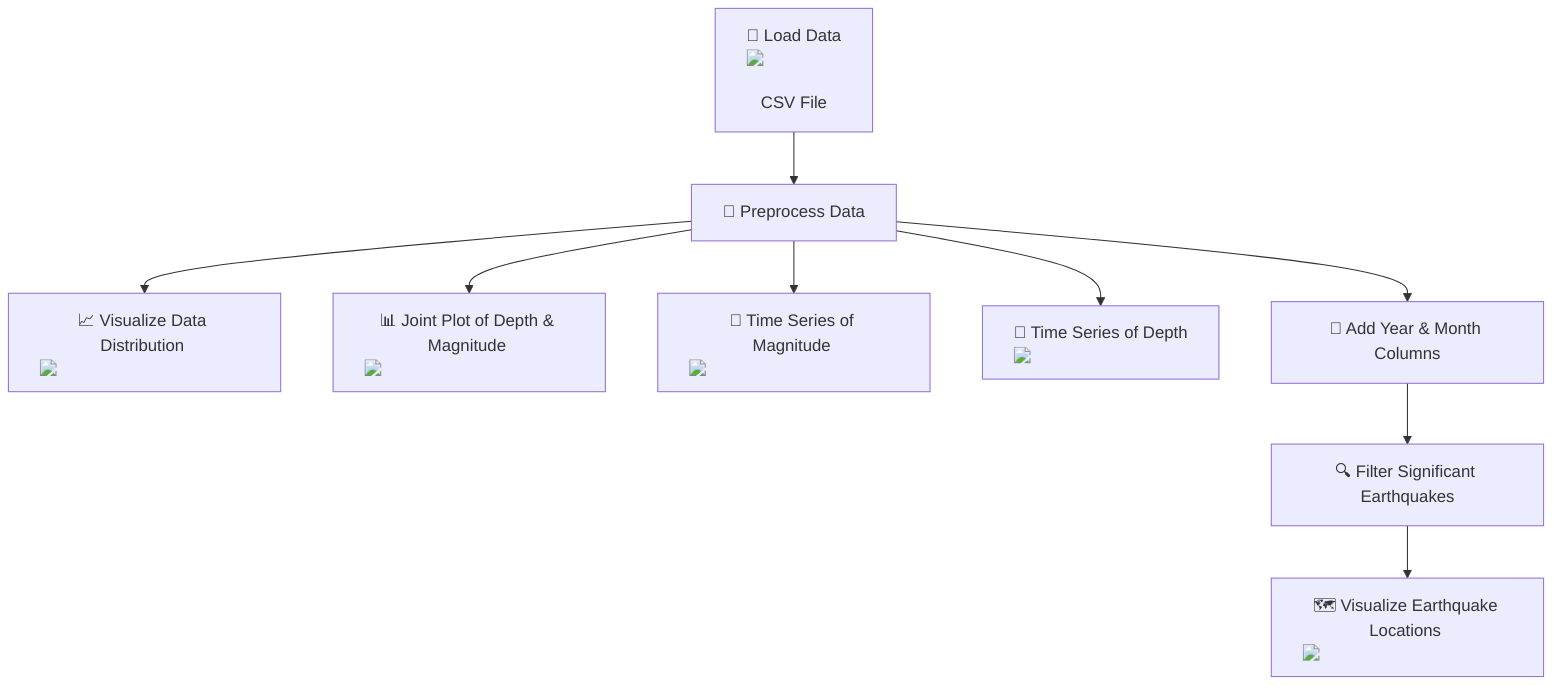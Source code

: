 flowchart TD
    A["📂 Load Data <img src='file.svg'/> <br/> CSV File"] --> B["🧹 Preprocess Data"]
    B --> C["📈 Visualize Data Distribution <img src='dummy_plots/hist_template.svg'/>"]
    B --> D["📊 Joint Plot of Depth & Magnitude <img src='dummy_plots/scatter_plot_template.svg'/>"]
    B --> E["📅 Time Series of Magnitude <img src='dummy_plots/lineplot_template.svg'/>"]
    B --> F["📅 Time Series of Depth <img src='dummy_plots/lineplot_template.svg'/>"]
    B --> G["📅 Add Year & Month Columns"]
    G --> H["🔍 Filter Significant Earthquakes"]
    H --> I["🗺️ Visualize Earthquake Locations <img src='icons/image.svg'/>"]